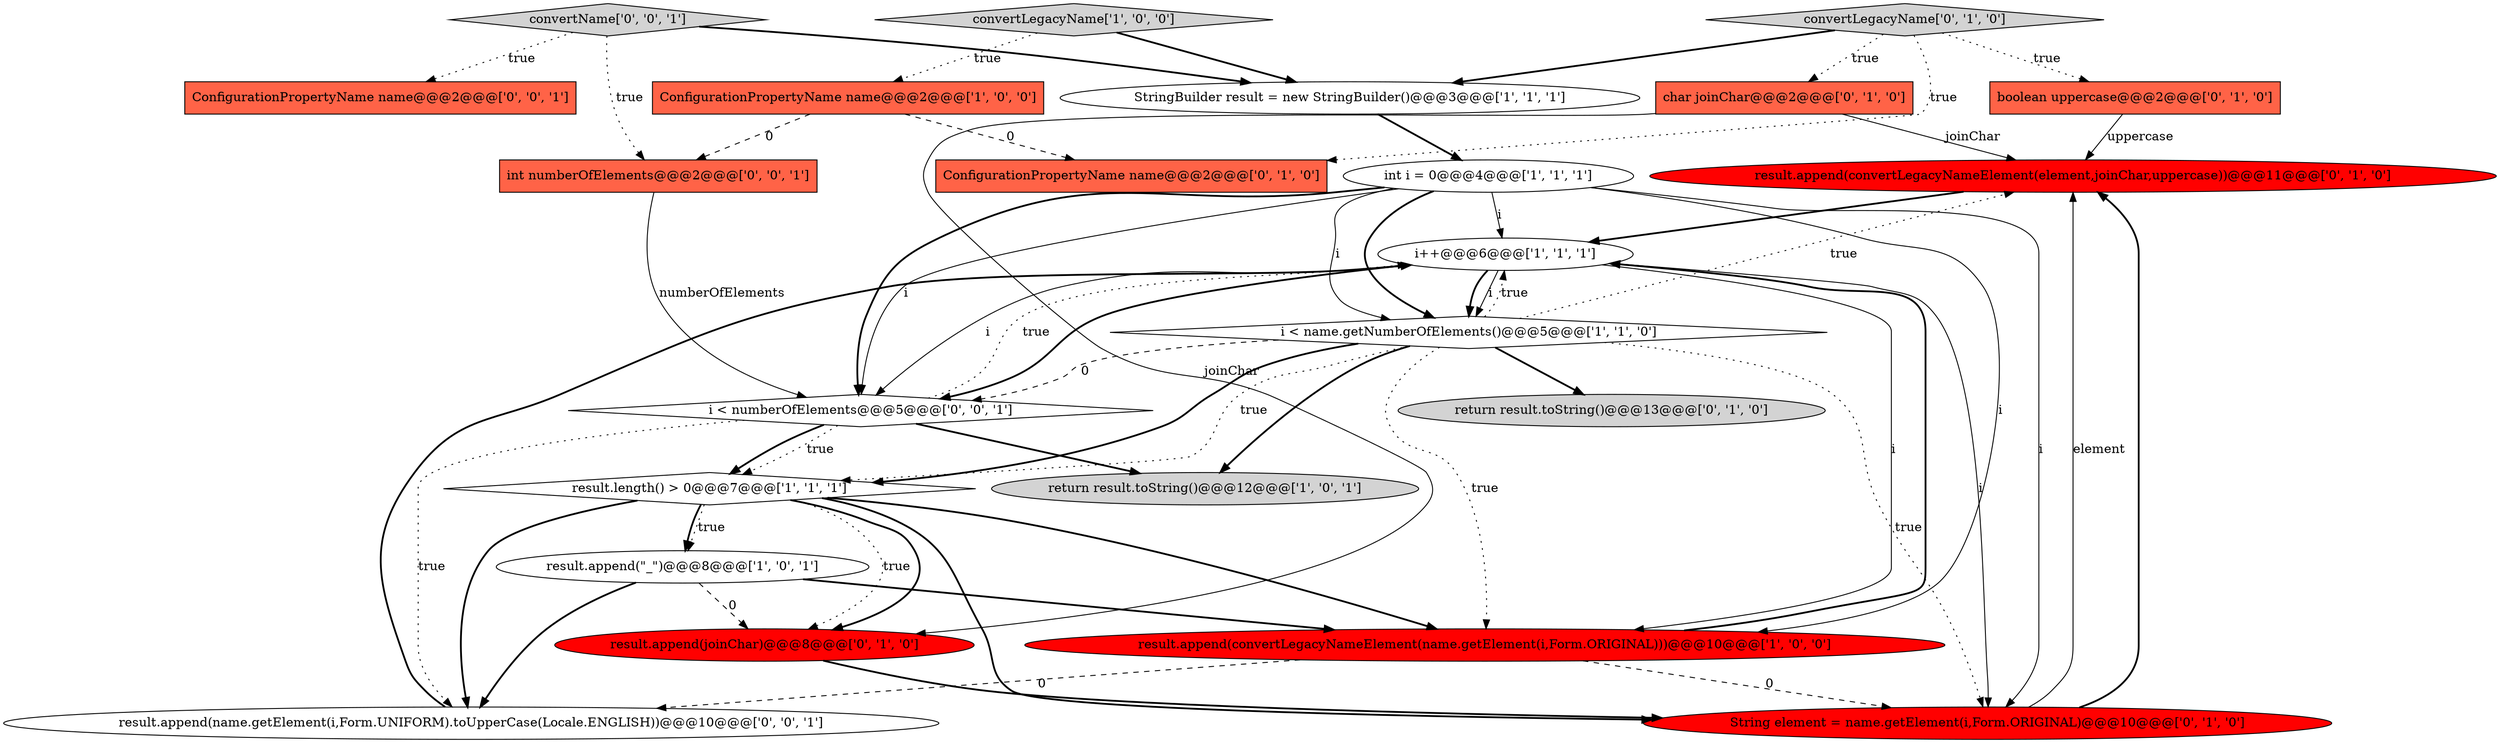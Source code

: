 digraph {
11 [style = filled, label = "boolean uppercase@@@2@@@['0', '1', '0']", fillcolor = tomato, shape = box image = "AAA0AAABBB2BBB"];
17 [style = filled, label = "ConfigurationPropertyName name@@@2@@@['0', '1', '0']", fillcolor = tomato, shape = box image = "AAA1AAABBB2BBB"];
20 [style = filled, label = "result.append(name.getElement(i,Form.UNIFORM).toUpperCase(Locale.ENGLISH))@@@10@@@['0', '0', '1']", fillcolor = white, shape = ellipse image = "AAA0AAABBB3BBB"];
5 [style = filled, label = "int i = 0@@@4@@@['1', '1', '1']", fillcolor = white, shape = ellipse image = "AAA0AAABBB1BBB"];
12 [style = filled, label = "result.append(convertLegacyNameElement(element,joinChar,uppercase))@@@11@@@['0', '1', '0']", fillcolor = red, shape = ellipse image = "AAA1AAABBB2BBB"];
14 [style = filled, label = "char joinChar@@@2@@@['0', '1', '0']", fillcolor = tomato, shape = box image = "AAA0AAABBB2BBB"];
13 [style = filled, label = "result.append(joinChar)@@@8@@@['0', '1', '0']", fillcolor = red, shape = ellipse image = "AAA1AAABBB2BBB"];
3 [style = filled, label = "return result.toString()@@@12@@@['1', '0', '1']", fillcolor = lightgray, shape = ellipse image = "AAA0AAABBB1BBB"];
0 [style = filled, label = "result.length() > 0@@@7@@@['1', '1', '1']", fillcolor = white, shape = diamond image = "AAA0AAABBB1BBB"];
19 [style = filled, label = "ConfigurationPropertyName name@@@2@@@['0', '0', '1']", fillcolor = tomato, shape = box image = "AAA0AAABBB3BBB"];
4 [style = filled, label = "StringBuilder result = new StringBuilder()@@@3@@@['1', '1', '1']", fillcolor = white, shape = ellipse image = "AAA0AAABBB1BBB"];
1 [style = filled, label = "result.append(convertLegacyNameElement(name.getElement(i,Form.ORIGINAL)))@@@10@@@['1', '0', '0']", fillcolor = red, shape = ellipse image = "AAA1AAABBB1BBB"];
15 [style = filled, label = "convertLegacyName['0', '1', '0']", fillcolor = lightgray, shape = diamond image = "AAA0AAABBB2BBB"];
21 [style = filled, label = "int numberOfElements@@@2@@@['0', '0', '1']", fillcolor = tomato, shape = box image = "AAA0AAABBB3BBB"];
7 [style = filled, label = "result.append(\"_\")@@@8@@@['1', '0', '1']", fillcolor = white, shape = ellipse image = "AAA0AAABBB1BBB"];
16 [style = filled, label = "String element = name.getElement(i,Form.ORIGINAL)@@@10@@@['0', '1', '0']", fillcolor = red, shape = ellipse image = "AAA1AAABBB2BBB"];
6 [style = filled, label = "i++@@@6@@@['1', '1', '1']", fillcolor = white, shape = ellipse image = "AAA0AAABBB1BBB"];
18 [style = filled, label = "convertName['0', '0', '1']", fillcolor = lightgray, shape = diamond image = "AAA0AAABBB3BBB"];
9 [style = filled, label = "convertLegacyName['1', '0', '0']", fillcolor = lightgray, shape = diamond image = "AAA0AAABBB1BBB"];
10 [style = filled, label = "return result.toString()@@@13@@@['0', '1', '0']", fillcolor = lightgray, shape = ellipse image = "AAA0AAABBB2BBB"];
2 [style = filled, label = "i < name.getNumberOfElements()@@@5@@@['1', '1', '0']", fillcolor = white, shape = diamond image = "AAA0AAABBB1BBB"];
8 [style = filled, label = "ConfigurationPropertyName name@@@2@@@['1', '0', '0']", fillcolor = tomato, shape = box image = "AAA1AAABBB1BBB"];
22 [style = filled, label = "i < numberOfElements@@@5@@@['0', '0', '1']", fillcolor = white, shape = diamond image = "AAA0AAABBB3BBB"];
6->1 [style = solid, label="i"];
0->16 [style = bold, label=""];
5->16 [style = solid, label="i"];
7->1 [style = bold, label=""];
2->0 [style = dotted, label="true"];
0->13 [style = dotted, label="true"];
0->13 [style = bold, label=""];
6->22 [style = bold, label=""];
22->0 [style = dotted, label="true"];
5->2 [style = solid, label="i"];
9->4 [style = bold, label=""];
2->3 [style = bold, label=""];
18->19 [style = dotted, label="true"];
18->21 [style = dotted, label="true"];
7->20 [style = bold, label=""];
20->6 [style = bold, label=""];
8->21 [style = dashed, label="0"];
5->1 [style = solid, label="i"];
15->14 [style = dotted, label="true"];
2->10 [style = bold, label=""];
12->6 [style = bold, label=""];
2->16 [style = dotted, label="true"];
22->6 [style = dotted, label="true"];
13->16 [style = bold, label=""];
0->7 [style = bold, label=""];
6->2 [style = bold, label=""];
9->8 [style = dotted, label="true"];
15->17 [style = dotted, label="true"];
22->3 [style = bold, label=""];
1->20 [style = dashed, label="0"];
5->2 [style = bold, label=""];
2->0 [style = bold, label=""];
1->6 [style = bold, label=""];
6->2 [style = solid, label="i"];
14->12 [style = solid, label="joinChar"];
22->0 [style = bold, label=""];
18->4 [style = bold, label=""];
5->22 [style = solid, label="i"];
22->20 [style = dotted, label="true"];
2->6 [style = dotted, label="true"];
2->1 [style = dotted, label="true"];
1->16 [style = dashed, label="0"];
0->1 [style = bold, label=""];
15->4 [style = bold, label=""];
15->11 [style = dotted, label="true"];
7->13 [style = dashed, label="0"];
2->12 [style = dotted, label="true"];
16->12 [style = solid, label="element"];
8->17 [style = dashed, label="0"];
0->20 [style = bold, label=""];
6->22 [style = solid, label="i"];
21->22 [style = solid, label="numberOfElements"];
5->22 [style = bold, label=""];
2->22 [style = dashed, label="0"];
4->5 [style = bold, label=""];
16->12 [style = bold, label=""];
5->6 [style = solid, label="i"];
11->12 [style = solid, label="uppercase"];
0->7 [style = dotted, label="true"];
6->16 [style = solid, label="i"];
14->13 [style = solid, label="joinChar"];
}
